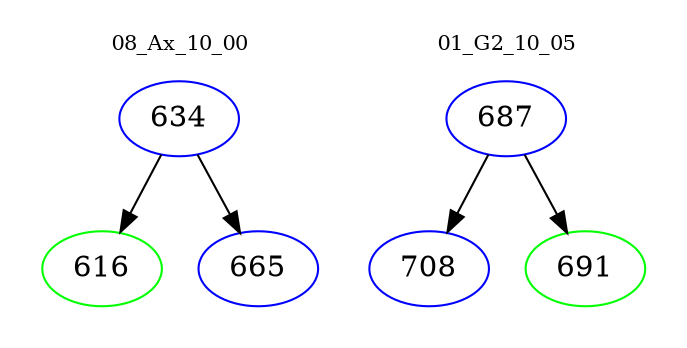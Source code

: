 digraph{
subgraph cluster_0 {
color = white
label = "08_Ax_10_00";
fontsize=10;
T0_634 [label="634", color="blue"]
T0_634 -> T0_616 [color="black"]
T0_616 [label="616", color="green"]
T0_634 -> T0_665 [color="black"]
T0_665 [label="665", color="blue"]
}
subgraph cluster_1 {
color = white
label = "01_G2_10_05";
fontsize=10;
T1_687 [label="687", color="blue"]
T1_687 -> T1_708 [color="black"]
T1_708 [label="708", color="blue"]
T1_687 -> T1_691 [color="black"]
T1_691 [label="691", color="green"]
}
}
